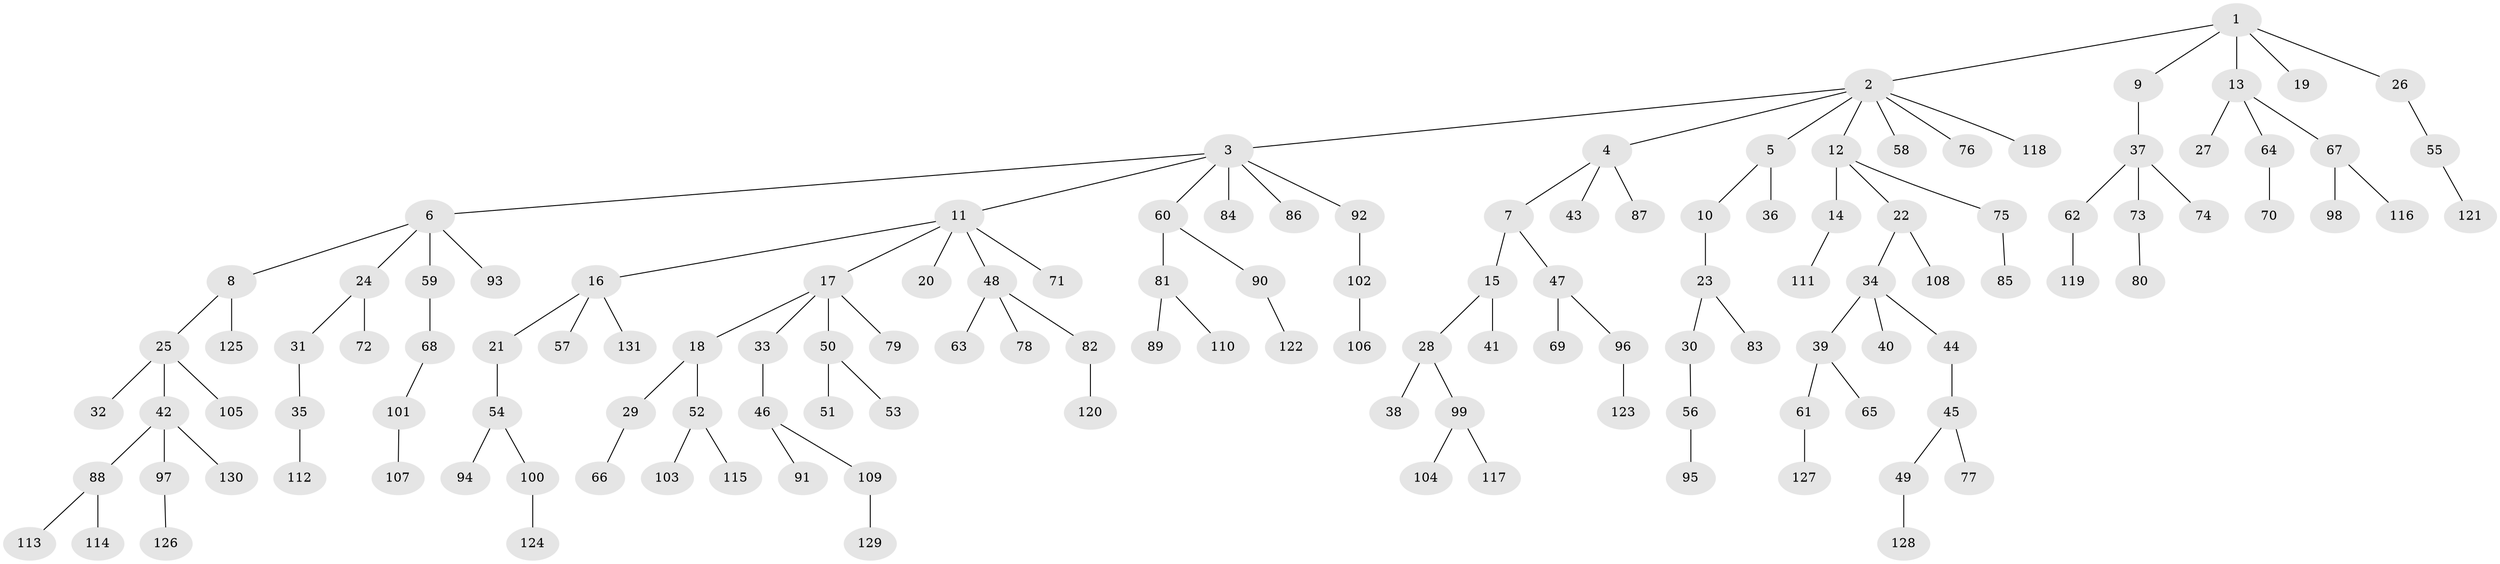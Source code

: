 // Generated by graph-tools (version 1.1) at 2025/11/02/27/25 16:11:25]
// undirected, 131 vertices, 130 edges
graph export_dot {
graph [start="1"]
  node [color=gray90,style=filled];
  1;
  2;
  3;
  4;
  5;
  6;
  7;
  8;
  9;
  10;
  11;
  12;
  13;
  14;
  15;
  16;
  17;
  18;
  19;
  20;
  21;
  22;
  23;
  24;
  25;
  26;
  27;
  28;
  29;
  30;
  31;
  32;
  33;
  34;
  35;
  36;
  37;
  38;
  39;
  40;
  41;
  42;
  43;
  44;
  45;
  46;
  47;
  48;
  49;
  50;
  51;
  52;
  53;
  54;
  55;
  56;
  57;
  58;
  59;
  60;
  61;
  62;
  63;
  64;
  65;
  66;
  67;
  68;
  69;
  70;
  71;
  72;
  73;
  74;
  75;
  76;
  77;
  78;
  79;
  80;
  81;
  82;
  83;
  84;
  85;
  86;
  87;
  88;
  89;
  90;
  91;
  92;
  93;
  94;
  95;
  96;
  97;
  98;
  99;
  100;
  101;
  102;
  103;
  104;
  105;
  106;
  107;
  108;
  109;
  110;
  111;
  112;
  113;
  114;
  115;
  116;
  117;
  118;
  119;
  120;
  121;
  122;
  123;
  124;
  125;
  126;
  127;
  128;
  129;
  130;
  131;
  1 -- 2;
  1 -- 9;
  1 -- 13;
  1 -- 19;
  1 -- 26;
  2 -- 3;
  2 -- 4;
  2 -- 5;
  2 -- 12;
  2 -- 58;
  2 -- 76;
  2 -- 118;
  3 -- 6;
  3 -- 11;
  3 -- 60;
  3 -- 84;
  3 -- 86;
  3 -- 92;
  4 -- 7;
  4 -- 43;
  4 -- 87;
  5 -- 10;
  5 -- 36;
  6 -- 8;
  6 -- 24;
  6 -- 59;
  6 -- 93;
  7 -- 15;
  7 -- 47;
  8 -- 25;
  8 -- 125;
  9 -- 37;
  10 -- 23;
  11 -- 16;
  11 -- 17;
  11 -- 20;
  11 -- 48;
  11 -- 71;
  12 -- 14;
  12 -- 22;
  12 -- 75;
  13 -- 27;
  13 -- 64;
  13 -- 67;
  14 -- 111;
  15 -- 28;
  15 -- 41;
  16 -- 21;
  16 -- 57;
  16 -- 131;
  17 -- 18;
  17 -- 33;
  17 -- 50;
  17 -- 79;
  18 -- 29;
  18 -- 52;
  21 -- 54;
  22 -- 34;
  22 -- 108;
  23 -- 30;
  23 -- 83;
  24 -- 31;
  24 -- 72;
  25 -- 32;
  25 -- 42;
  25 -- 105;
  26 -- 55;
  28 -- 38;
  28 -- 99;
  29 -- 66;
  30 -- 56;
  31 -- 35;
  33 -- 46;
  34 -- 39;
  34 -- 40;
  34 -- 44;
  35 -- 112;
  37 -- 62;
  37 -- 73;
  37 -- 74;
  39 -- 61;
  39 -- 65;
  42 -- 88;
  42 -- 97;
  42 -- 130;
  44 -- 45;
  45 -- 49;
  45 -- 77;
  46 -- 91;
  46 -- 109;
  47 -- 69;
  47 -- 96;
  48 -- 63;
  48 -- 78;
  48 -- 82;
  49 -- 128;
  50 -- 51;
  50 -- 53;
  52 -- 103;
  52 -- 115;
  54 -- 94;
  54 -- 100;
  55 -- 121;
  56 -- 95;
  59 -- 68;
  60 -- 81;
  60 -- 90;
  61 -- 127;
  62 -- 119;
  64 -- 70;
  67 -- 98;
  67 -- 116;
  68 -- 101;
  73 -- 80;
  75 -- 85;
  81 -- 89;
  81 -- 110;
  82 -- 120;
  88 -- 113;
  88 -- 114;
  90 -- 122;
  92 -- 102;
  96 -- 123;
  97 -- 126;
  99 -- 104;
  99 -- 117;
  100 -- 124;
  101 -- 107;
  102 -- 106;
  109 -- 129;
}
